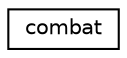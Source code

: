 digraph "Graphical Class Hierarchy"
{
  edge [fontname="Helvetica",fontsize="10",labelfontname="Helvetica",labelfontsize="10"];
  node [fontname="Helvetica",fontsize="10",shape=record];
  rankdir="LR";
  Node0 [label="combat",height=0.2,width=0.4,color="black", fillcolor="white", style="filled",URL="$classcombat.html",tooltip="permet de gerrer le combat "];
}
